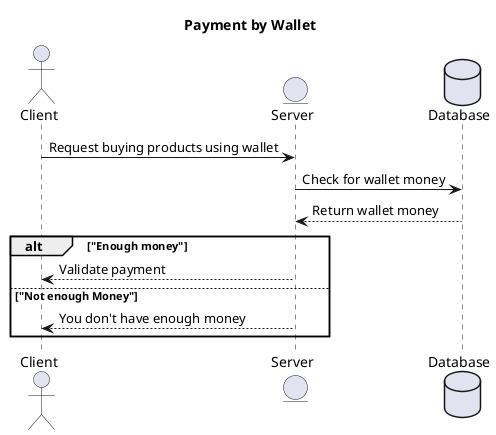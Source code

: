@startuml Wallet

title "Payment by Wallet"

actor Client as client
entity Server as server
database Database as db

client -> server: Request buying products using wallet
server -> db: Check for wallet money
db --> server: Return wallet money

alt "Enough money"
server --> client: Validate payment
else "Not enough Money"
server --> client: You don't have enough money
end

@enduml